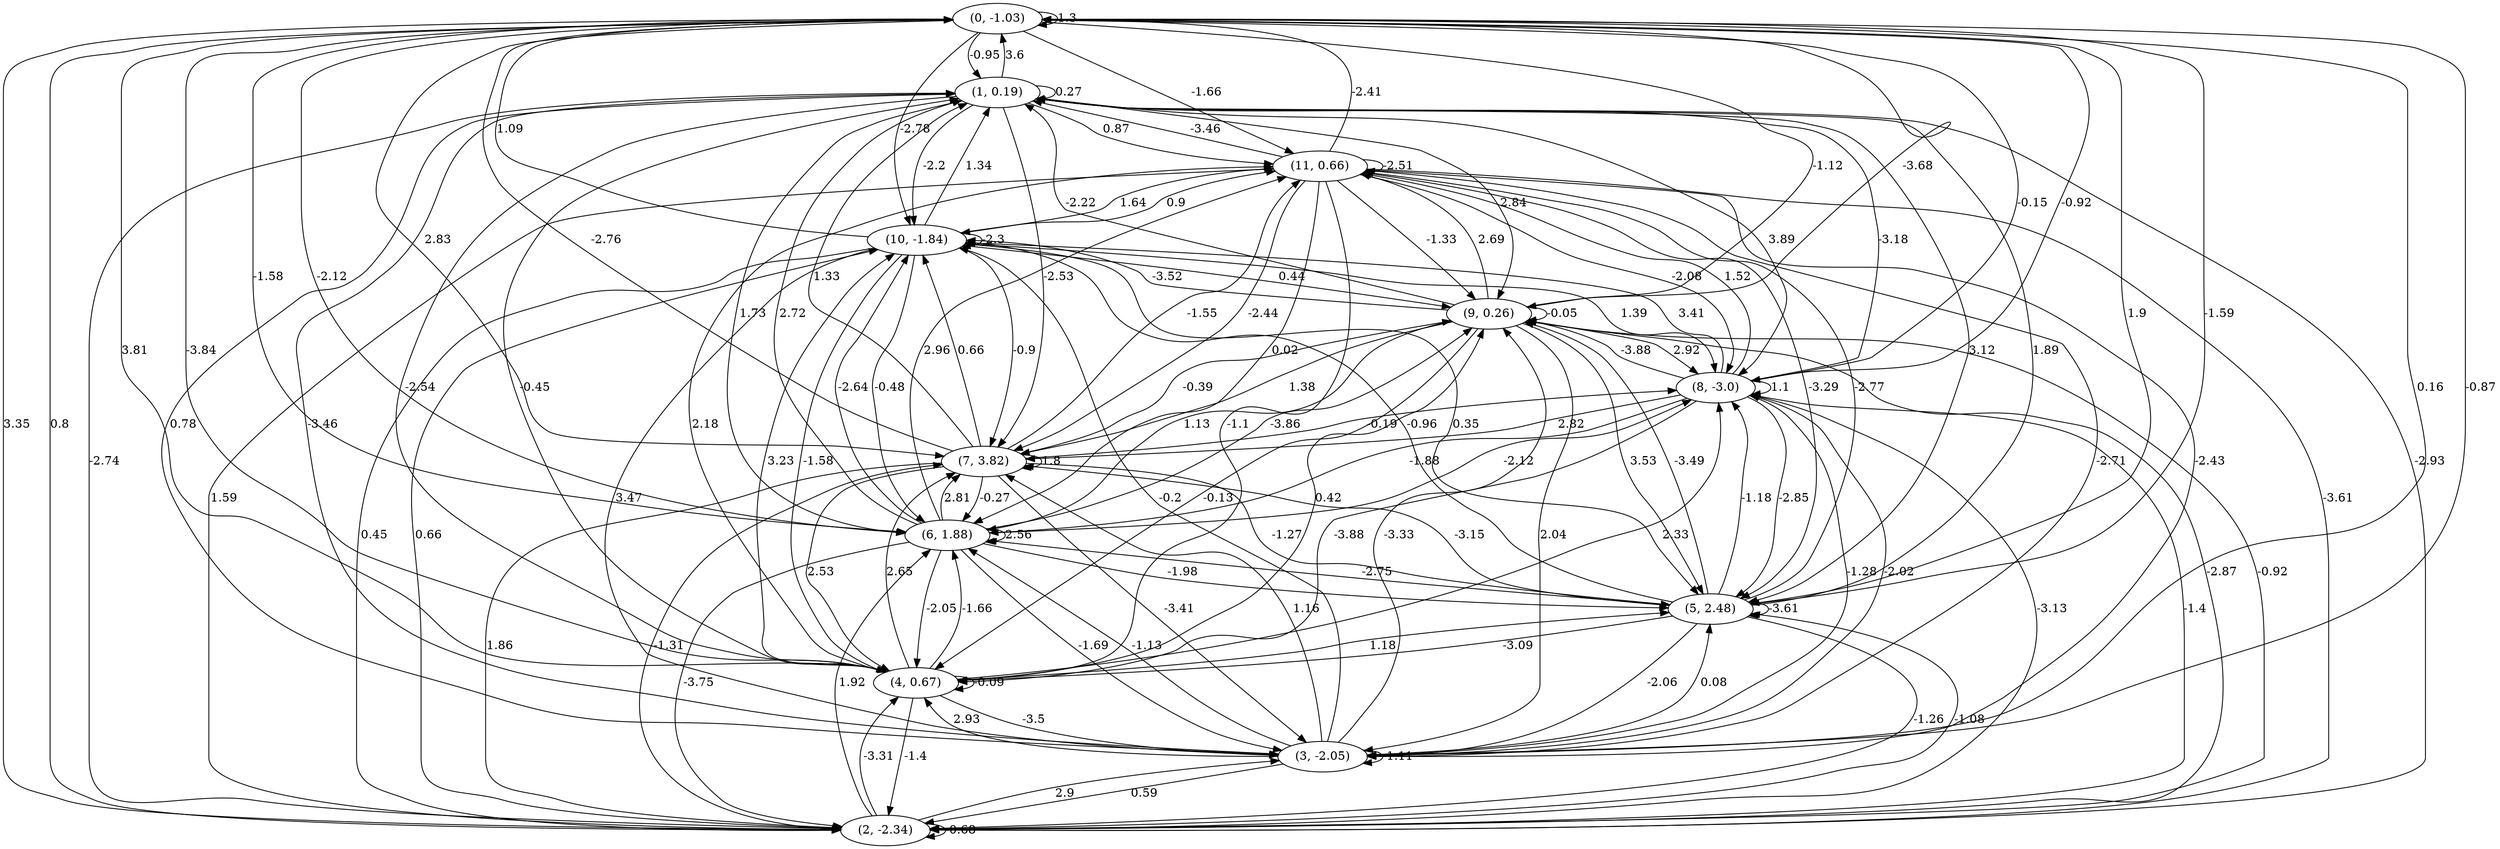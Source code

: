 digraph {
    0 [ label = "(0, -1.03)" ]
    1 [ label = "(1, 0.19)" ]
    2 [ label = "(2, -2.34)" ]
    3 [ label = "(3, -2.05)" ]
    4 [ label = "(4, 0.67)" ]
    5 [ label = "(5, 2.48)" ]
    6 [ label = "(6, 1.88)" ]
    7 [ label = "(7, 3.82)" ]
    8 [ label = "(8, -3.0)" ]
    9 [ label = "(9, 0.26)" ]
    10 [ label = "(10, -1.84)" ]
    11 [ label = "(11, 0.66)" ]
    0 -> 0 [ label = "1.3" ]
    1 -> 1 [ label = "0.27" ]
    2 -> 2 [ label = "-0.68" ]
    3 -> 3 [ label = "-1.11" ]
    4 -> 4 [ label = "-0.09" ]
    5 -> 5 [ label = "-3.61" ]
    6 -> 6 [ label = "2.56" ]
    7 -> 7 [ label = "1.8" ]
    8 -> 8 [ label = "1.1" ]
    9 -> 9 [ label = "-0.05" ]
    10 -> 10 [ label = "-2.3" ]
    11 -> 11 [ label = "-2.51" ]
    1 -> 0 [ label = "3.6" ]
    2 -> 0 [ label = "0.8" ]
    3 -> 0 [ label = "-0.87" ]
    4 -> 0 [ label = "-3.84" ]
    5 -> 0 [ label = "-1.59" ]
    6 -> 0 [ label = "-2.12" ]
    7 -> 0 [ label = "-2.76" ]
    8 -> 0 [ label = "-0.92" ]
    9 -> 0 [ label = "-3.68" ]
    10 -> 0 [ label = "1.09" ]
    11 -> 0 [ label = "-2.41" ]
    0 -> 1 [ label = "-0.95" ]
    2 -> 1 [ label = "-2.74" ]
    3 -> 1 [ label = "-3.46" ]
    4 -> 1 [ label = "-0.45" ]
    5 -> 1 [ label = "1.89" ]
    6 -> 1 [ label = "2.72" ]
    7 -> 1 [ label = "1.33" ]
    8 -> 1 [ label = "-3.18" ]
    9 -> 1 [ label = "-2.22" ]
    10 -> 1 [ label = "1.34" ]
    11 -> 1 [ label = "-3.46" ]
    0 -> 2 [ label = "3.35" ]
    1 -> 2 [ label = "-2.93" ]
    3 -> 2 [ label = "0.59" ]
    4 -> 2 [ label = "-1.4" ]
    5 -> 2 [ label = "-1.26" ]
    6 -> 2 [ label = "-3.75" ]
    7 -> 2 [ label = "1.86" ]
    8 -> 2 [ label = "-3.13" ]
    9 -> 2 [ label = "-2.87" ]
    10 -> 2 [ label = "0.45" ]
    11 -> 2 [ label = "-3.61" ]
    0 -> 3 [ label = "0.16" ]
    1 -> 3 [ label = "0.78" ]
    2 -> 3 [ label = "2.9" ]
    4 -> 3 [ label = "-3.5" ]
    5 -> 3 [ label = "-2.06" ]
    6 -> 3 [ label = "-1.69" ]
    7 -> 3 [ label = "-3.41" ]
    8 -> 3 [ label = "-1.28" ]
    9 -> 3 [ label = "2.04" ]
    10 -> 3 [ label = "3.47" ]
    11 -> 3 [ label = "-2.43" ]
    0 -> 4 [ label = "3.81" ]
    1 -> 4 [ label = "-2.54" ]
    2 -> 4 [ label = "-3.31" ]
    3 -> 4 [ label = "2.93" ]
    5 -> 4 [ label = "-3.09" ]
    6 -> 4 [ label = "-2.05" ]
    7 -> 4 [ label = "2.53" ]
    8 -> 4 [ label = "-3.88" ]
    9 -> 4 [ label = "-0.13" ]
    10 -> 4 [ label = "-1.58" ]
    11 -> 4 [ label = "-1.1" ]
    0 -> 5 [ label = "1.9" ]
    1 -> 5 [ label = "3.12" ]
    2 -> 5 [ label = "-1.08" ]
    3 -> 5 [ label = "0.08" ]
    4 -> 5 [ label = "1.18" ]
    6 -> 5 [ label = "-1.98" ]
    7 -> 5 [ label = "-1.27" ]
    8 -> 5 [ label = "-2.85" ]
    9 -> 5 [ label = "3.53" ]
    10 -> 5 [ label = "0.35" ]
    11 -> 5 [ label = "-3.29" ]
    0 -> 6 [ label = "-1.58" ]
    1 -> 6 [ label = "1.73" ]
    2 -> 6 [ label = "1.92" ]
    3 -> 6 [ label = "-1.13" ]
    4 -> 6 [ label = "-1.66" ]
    5 -> 6 [ label = "-2.75" ]
    7 -> 6 [ label = "-0.27" ]
    8 -> 6 [ label = "-1.88" ]
    9 -> 6 [ label = "1.13" ]
    10 -> 6 [ label = "-0.48" ]
    11 -> 6 [ label = "0.02" ]
    0 -> 7 [ label = "2.83" ]
    1 -> 7 [ label = "-2.53" ]
    2 -> 7 [ label = "-1.31" ]
    3 -> 7 [ label = "1.16" ]
    4 -> 7 [ label = "2.65" ]
    5 -> 7 [ label = "-3.15" ]
    6 -> 7 [ label = "2.81" ]
    8 -> 7 [ label = "2.82" ]
    9 -> 7 [ label = "1.38" ]
    10 -> 7 [ label = "-0.9" ]
    11 -> 7 [ label = "-2.44" ]
    0 -> 8 [ label = "-0.15" ]
    1 -> 8 [ label = "3.89" ]
    2 -> 8 [ label = "-1.4" ]
    3 -> 8 [ label = "-2.02" ]
    4 -> 8 [ label = "2.33" ]
    5 -> 8 [ label = "-1.18" ]
    6 -> 8 [ label = "-2.12" ]
    7 -> 8 [ label = "-0.19" ]
    9 -> 8 [ label = "2.92" ]
    10 -> 8 [ label = "1.39" ]
    11 -> 8 [ label = "-2.08" ]
    0 -> 9 [ label = "-1.12" ]
    1 -> 9 [ label = "2.84" ]
    2 -> 9 [ label = "-0.92" ]
    3 -> 9 [ label = "-3.33" ]
    4 -> 9 [ label = "0.42" ]
    5 -> 9 [ label = "-3.49" ]
    6 -> 9 [ label = "-3.86" ]
    7 -> 9 [ label = "-0.39" ]
    8 -> 9 [ label = "-3.88" ]
    10 -> 9 [ label = "0.44" ]
    11 -> 9 [ label = "-1.33" ]
    0 -> 10 [ label = "-2.78" ]
    1 -> 10 [ label = "-2.2" ]
    2 -> 10 [ label = "0.66" ]
    3 -> 10 [ label = "-0.2" ]
    4 -> 10 [ label = "3.23" ]
    5 -> 10 [ label = "-0.96" ]
    6 -> 10 [ label = "-2.64" ]
    7 -> 10 [ label = "0.66" ]
    8 -> 10 [ label = "3.41" ]
    9 -> 10 [ label = "-3.52" ]
    11 -> 10 [ label = "1.64" ]
    0 -> 11 [ label = "-1.66" ]
    1 -> 11 [ label = "0.87" ]
    2 -> 11 [ label = "1.59" ]
    3 -> 11 [ label = "-2.71" ]
    4 -> 11 [ label = "2.18" ]
    5 -> 11 [ label = "-2.77" ]
    6 -> 11 [ label = "2.96" ]
    7 -> 11 [ label = "-1.55" ]
    8 -> 11 [ label = "1.52" ]
    9 -> 11 [ label = "2.69" ]
    10 -> 11 [ label = "0.9" ]
}

